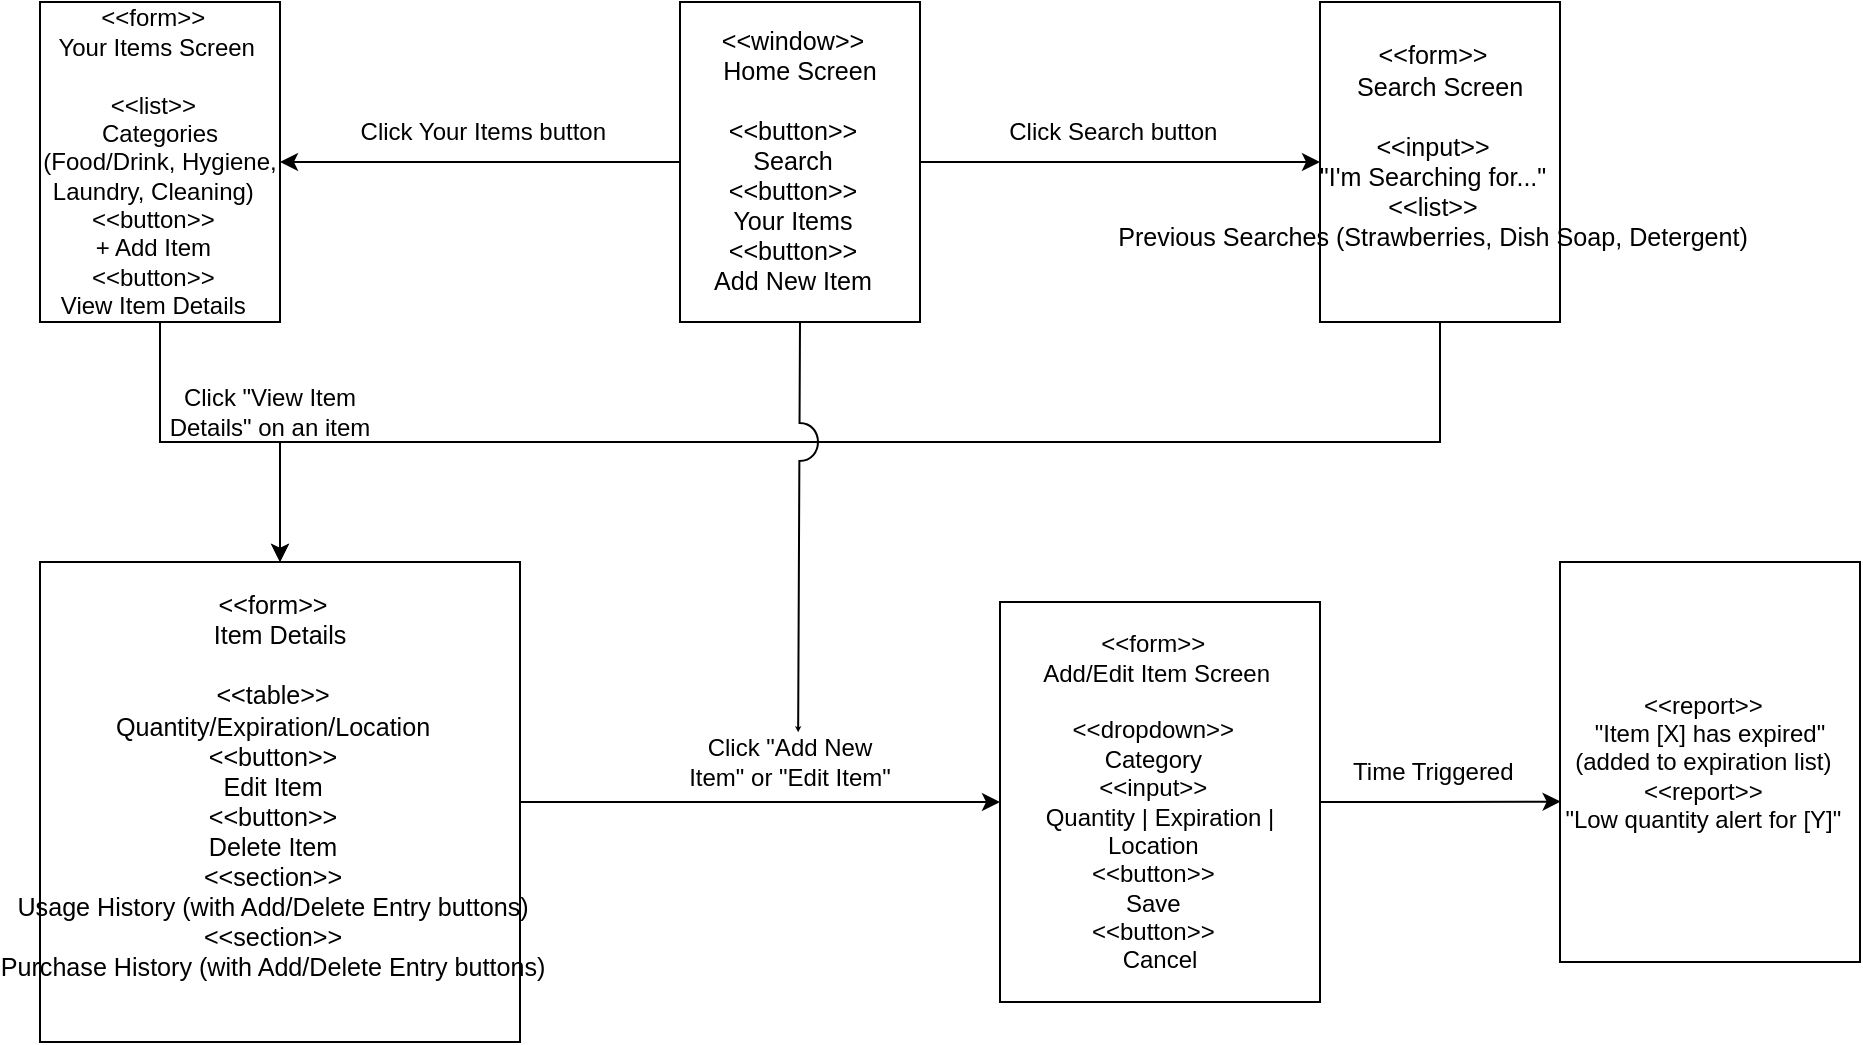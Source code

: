 <mxfile version="26.1.0">
  <diagram name="Page-1" id="hxVAqwwzsT_tMbgGRzhJ">
    <mxGraphModel dx="1965" dy="823" grid="1" gridSize="10" guides="1" tooltips="1" connect="1" arrows="1" fold="1" page="1" pageScale="1" pageWidth="850" pageHeight="1100" math="0" shadow="0">
      <root>
        <mxCell id="0" />
        <mxCell id="1" parent="0" />
        <mxCell id="U5PggvFnBhWdndm3iS-v-8" style="edgeStyle=orthogonalEdgeStyle;rounded=0;orthogonalLoop=1;jettySize=auto;html=1;exitX=1;exitY=0.5;exitDx=0;exitDy=0;entryX=0;entryY=0.5;entryDx=0;entryDy=0;" edge="1" parent="1" source="U5PggvFnBhWdndm3iS-v-2" target="U5PggvFnBhWdndm3iS-v-3">
          <mxGeometry relative="1" as="geometry" />
        </mxCell>
        <mxCell id="U5PggvFnBhWdndm3iS-v-12" style="edgeStyle=orthogonalEdgeStyle;rounded=0;orthogonalLoop=1;jettySize=auto;html=1;exitX=0;exitY=0.5;exitDx=0;exitDy=0;entryX=1;entryY=0.5;entryDx=0;entryDy=0;" edge="1" parent="1" source="U5PggvFnBhWdndm3iS-v-2" target="U5PggvFnBhWdndm3iS-v-4">
          <mxGeometry relative="1" as="geometry" />
        </mxCell>
        <mxCell id="U5PggvFnBhWdndm3iS-v-2" value="&lt;pre style=&quot;font-family: var(--ds-font-family-code); overflow: auto; padding: calc(var(--ds-md-zoom)*8px)calc(var(--ds-md-zoom)*12px); text-wrap-mode: wrap; word-break: break-all; font-size: 12.573px; margin-top: 0px !important; margin-bottom: 0px !important;&quot;&gt;&lt;span&gt;&lt;font style=&quot;color: rgb(0, 0, 0);&quot;&gt;&amp;lt;&amp;lt;window&amp;gt;&amp;gt;  &lt;br&gt;Home Screen&lt;/font&gt;&lt;/span&gt;&lt;/pre&gt;&lt;pre style=&quot;font-family: var(--ds-font-family-code); overflow: auto; padding: calc(var(--ds-md-zoom)*8px)calc(var(--ds-md-zoom)*12px); text-wrap-mode: wrap; word-break: break-all; font-size: 12.573px; margin-top: 0px !important; margin-bottom: 0px !important;&quot;&gt;&lt;span&gt;&lt;font style=&quot;color: rgb(0, 0, 0);&quot;&gt;  &lt;br&gt;&amp;lt;&amp;lt;button&amp;gt;&amp;gt;  &lt;br&gt;Search  &lt;br&gt;&amp;lt;&amp;lt;button&amp;gt;&amp;gt;  &lt;br&gt;Your Items  &lt;br&gt;&amp;lt;&amp;lt;button&amp;gt;&amp;gt;  &lt;br&gt;Add New Item  &lt;/font&gt;&lt;/span&gt;&lt;/pre&gt;" style="rounded=0;whiteSpace=wrap;html=1;align=center;" vertex="1" parent="1">
          <mxGeometry x="80" y="400" width="120" height="160" as="geometry" />
        </mxCell>
        <mxCell id="U5PggvFnBhWdndm3iS-v-32" style="edgeStyle=orthogonalEdgeStyle;rounded=0;orthogonalLoop=1;jettySize=auto;html=1;exitX=0.5;exitY=1;exitDx=0;exitDy=0;entryX=0.5;entryY=0;entryDx=0;entryDy=0;flowAnimation=0;jumpStyle=arc;jumpSize=10;" edge="1" parent="1" source="U5PggvFnBhWdndm3iS-v-3" target="U5PggvFnBhWdndm3iS-v-5">
          <mxGeometry relative="1" as="geometry" />
        </mxCell>
        <mxCell id="U5PggvFnBhWdndm3iS-v-3" value="&lt;pre style=&quot;font-family: var(--ds-font-family-code); overflow: auto; padding: calc(var(--ds-md-zoom)*8px)calc(var(--ds-md-zoom)*12px); text-wrap-mode: wrap; word-break: break-all; font-size: 12.573px; margin-top: 0px !important; margin-bottom: 0px !important;&quot;&gt;&lt;font&gt;&amp;lt;&amp;lt;form&amp;gt;&amp;gt;  &lt;br&gt;Search Screen&lt;/font&gt;&lt;/pre&gt;&lt;pre style=&quot;font-family: var(--ds-font-family-code); overflow: auto; padding: calc(var(--ds-md-zoom)*8px)calc(var(--ds-md-zoom)*12px); text-wrap-mode: wrap; word-break: break-all; font-size: 12.573px; margin-top: 0px !important; margin-bottom: 0px !important;&quot;&gt;&lt;font&gt;  &lt;br&gt;&amp;lt;&amp;lt;input&amp;gt;&amp;gt;  &lt;br&gt;&quot;I&#39;m Searching for...&quot;  &lt;br&gt;&amp;lt;&amp;lt;list&amp;gt;&amp;gt;  &lt;br&gt;Previous Searches (Strawberries, Dish Soap, Detergent)  &lt;br&gt;&lt;/font&gt;&lt;/pre&gt;&lt;div&gt;&lt;br&gt;&lt;/div&gt;" style="rounded=0;whiteSpace=wrap;html=1;align=center;" vertex="1" parent="1">
          <mxGeometry x="400" y="400" width="120" height="160" as="geometry" />
        </mxCell>
        <mxCell id="U5PggvFnBhWdndm3iS-v-19" style="edgeStyle=orthogonalEdgeStyle;rounded=0;orthogonalLoop=1;jettySize=auto;html=1;exitX=0.5;exitY=1;exitDx=0;exitDy=0;" edge="1" parent="1" source="U5PggvFnBhWdndm3iS-v-4" target="U5PggvFnBhWdndm3iS-v-5">
          <mxGeometry relative="1" as="geometry" />
        </mxCell>
        <mxCell id="U5PggvFnBhWdndm3iS-v-4" value="&lt;div&gt;&amp;lt;&amp;lt;form&amp;gt;&amp;gt;&amp;nbsp;&amp;nbsp;&lt;/div&gt;&lt;div&gt;Your Items Screen&amp;nbsp;&lt;/div&gt;&lt;div&gt;&amp;nbsp;&lt;/div&gt;&lt;div&gt;&amp;lt;&amp;lt;list&amp;gt;&amp;gt;&amp;nbsp;&amp;nbsp;&lt;/div&gt;&lt;div&gt;Categories (Food/Drink, Hygiene, Laundry, Cleaning)&amp;nbsp;&amp;nbsp;&lt;/div&gt;&lt;div&gt;&amp;lt;&amp;lt;button&amp;gt;&amp;gt;&amp;nbsp;&amp;nbsp;&lt;/div&gt;&lt;div&gt;+ Add Item&amp;nbsp;&amp;nbsp;&lt;/div&gt;&lt;div&gt;&amp;lt;&amp;lt;button&amp;gt;&amp;gt;&amp;nbsp;&amp;nbsp;&lt;/div&gt;&lt;div&gt;View Item Details&amp;nbsp;&amp;nbsp;&lt;/div&gt;" style="rounded=0;whiteSpace=wrap;html=1;" vertex="1" parent="1">
          <mxGeometry x="-240" y="400" width="120" height="160" as="geometry" />
        </mxCell>
        <mxCell id="U5PggvFnBhWdndm3iS-v-5" value="&lt;pre style=&quot;font-family: var(--ds-font-family-code); overflow: auto; padding: calc(var(--ds-md-zoom)*8px)calc(var(--ds-md-zoom)*12px); text-wrap-mode: wrap; word-break: break-all; font-size: 12.573px; margin-top: 0px !important; margin-bottom: 0px !important;&quot;&gt;&lt;font&gt;&amp;lt;&amp;lt;form&amp;gt;&amp;gt;  &lt;br&gt;Item Details&lt;/font&gt;&lt;/pre&gt;&lt;pre style=&quot;font-family: var(--ds-font-family-code); overflow: auto; padding: calc(var(--ds-md-zoom)*8px)calc(var(--ds-md-zoom)*12px); text-wrap-mode: wrap; word-break: break-all; font-size: 12.573px; margin-top: 0px !important; margin-bottom: 0px !important;&quot;&gt;&lt;font&gt;  &lt;br&gt;&amp;lt;&amp;lt;table&amp;gt;&amp;gt;  &lt;br&gt;Quantity/Expiration/Location  &lt;br&gt;&amp;lt;&amp;lt;button&amp;gt;&amp;gt;  &lt;br&gt;Edit Item  &lt;br&gt;&amp;lt;&amp;lt;button&amp;gt;&amp;gt;  &lt;br&gt;Delete Item  &lt;br&gt;&amp;lt;&amp;lt;section&amp;gt;&amp;gt;  &lt;br&gt;Usage History (with Add/Delete Entry buttons)  &lt;br&gt;&amp;lt;&amp;lt;section&amp;gt;&amp;gt;  &lt;br&gt;Purchase History (with Add/Delete Entry buttons)  &lt;br&gt;&lt;/font&gt;&lt;/pre&gt;&lt;div&gt;&lt;br&gt;&lt;/div&gt;" style="rounded=0;whiteSpace=wrap;html=1;align=center;" vertex="1" parent="1">
          <mxGeometry x="-240" y="680" width="240" height="240" as="geometry" />
        </mxCell>
        <mxCell id="U5PggvFnBhWdndm3iS-v-6" value="&lt;div&gt;&lt;span style=&quot;background-color: transparent; color: light-dark(rgb(0, 0, 0), rgb(255, 255, 255));&quot;&gt;&amp;lt;&amp;lt;form&amp;gt;&amp;gt;&amp;nbsp;&amp;nbsp;&lt;/span&gt;&lt;/div&gt;&lt;div&gt;Add/Edit Item Screen&amp;nbsp;&lt;/div&gt;&lt;div&gt;&amp;nbsp;&lt;/div&gt;&lt;div&gt;&amp;lt;&amp;lt;dropdown&amp;gt;&amp;gt;&amp;nbsp;&amp;nbsp;&lt;/div&gt;&lt;div&gt;Category&amp;nbsp;&amp;nbsp;&lt;/div&gt;&lt;div&gt;&amp;lt;&amp;lt;input&amp;gt;&amp;gt;&amp;nbsp;&amp;nbsp;&lt;/div&gt;&lt;div&gt;Quantity | Expiration | Location&amp;nbsp;&amp;nbsp;&lt;/div&gt;&lt;div&gt;&amp;lt;&amp;lt;button&amp;gt;&amp;gt;&amp;nbsp;&amp;nbsp;&lt;/div&gt;&lt;div&gt;Save&amp;nbsp;&amp;nbsp;&lt;/div&gt;&lt;div&gt;&amp;lt;&amp;lt;button&amp;gt;&amp;gt;&amp;nbsp;&amp;nbsp;&lt;/div&gt;&lt;div&gt;Cancel&lt;/div&gt;" style="rounded=0;whiteSpace=wrap;html=1;" vertex="1" parent="1">
          <mxGeometry x="240" y="700" width="160" height="200" as="geometry" />
        </mxCell>
        <mxCell id="U5PggvFnBhWdndm3iS-v-9" value="&lt;pre style=&quot;font-family: var(--ds-font-family-code); overflow: auto; padding: calc(var(--ds-md-zoom)*8px)calc(var(--ds-md-zoom)*12px); text-wrap-mode: wrap; word-break: break-all; font-size: 12.573px; text-align: start; margin-top: 0px !important; margin-bottom: 0px !important;&quot;&gt;&lt;br&gt;&lt;/pre&gt;" style="text;html=1;align=center;verticalAlign=middle;resizable=0;points=[];autosize=1;strokeColor=none;fillColor=none;" vertex="1" parent="1">
          <mxGeometry x="290" y="405" width="20" height="30" as="geometry" />
        </mxCell>
        <mxCell id="U5PggvFnBhWdndm3iS-v-11" value="&lt;div&gt;Click Search button&amp;nbsp;&amp;nbsp;&lt;/div&gt;" style="text;html=1;align=center;verticalAlign=middle;whiteSpace=wrap;rounded=0;" vertex="1" parent="1">
          <mxGeometry x="150" y="450" width="300" height="30" as="geometry" />
        </mxCell>
        <mxCell id="U5PggvFnBhWdndm3iS-v-13" value="&lt;div&gt;Click Your Items button&amp;nbsp;&amp;nbsp;&lt;/div&gt;" style="text;html=1;align=center;verticalAlign=middle;whiteSpace=wrap;rounded=0;" vertex="1" parent="1">
          <mxGeometry x="-100" y="450" width="170" height="30" as="geometry" />
        </mxCell>
        <mxCell id="U5PggvFnBhWdndm3iS-v-17" value="Click &quot;View Item Details&quot; on an item" style="text;html=1;align=center;verticalAlign=middle;whiteSpace=wrap;rounded=0;" vertex="1" parent="1">
          <mxGeometry x="-180" y="580" width="110" height="50" as="geometry" />
        </mxCell>
        <mxCell id="U5PggvFnBhWdndm3iS-v-20" style="edgeStyle=orthogonalEdgeStyle;rounded=0;orthogonalLoop=1;jettySize=auto;html=1;exitX=1;exitY=0.5;exitDx=0;exitDy=0;entryX=0;entryY=0.5;entryDx=0;entryDy=0;" edge="1" parent="1" source="U5PggvFnBhWdndm3iS-v-5" target="U5PggvFnBhWdndm3iS-v-6">
          <mxGeometry relative="1" as="geometry">
            <mxPoint x="220" y="800" as="targetPoint" />
          </mxGeometry>
        </mxCell>
        <mxCell id="U5PggvFnBhWdndm3iS-v-23" value="Click &quot;Add New Item&quot; or &quot;Edit Item&quot;" style="text;html=1;align=center;verticalAlign=middle;whiteSpace=wrap;rounded=0;" vertex="1" parent="1">
          <mxGeometry x="80" y="765" width="110" height="30" as="geometry" />
        </mxCell>
        <mxCell id="U5PggvFnBhWdndm3iS-v-24" style="edgeStyle=orthogonalEdgeStyle;rounded=0;orthogonalLoop=1;jettySize=auto;html=1;exitX=0.5;exitY=1;exitDx=0;exitDy=0;entryX=0.537;entryY=0.006;entryDx=0;entryDy=0;entryPerimeter=0;jumpStyle=arc;jumpSize=19;strokeColor=default;endSize=0;" edge="1" parent="1" source="U5PggvFnBhWdndm3iS-v-2" target="U5PggvFnBhWdndm3iS-v-23">
          <mxGeometry relative="1" as="geometry">
            <Array as="points">
              <mxPoint x="140" y="650" />
              <mxPoint x="139" y="650" />
            </Array>
          </mxGeometry>
        </mxCell>
        <mxCell id="U5PggvFnBhWdndm3iS-v-25" value="&lt;div&gt;&lt;span style=&quot;background-color: transparent; color: light-dark(rgb(0, 0, 0), rgb(255, 255, 255));&quot;&gt;&amp;lt;&amp;lt;report&amp;gt;&amp;gt;&amp;nbsp;&amp;nbsp;&lt;/span&gt;&lt;/div&gt;&lt;div&gt;&quot;Item [X] has expired&quot; (added to expiration list)&amp;nbsp;&amp;nbsp;&lt;/div&gt;&lt;div&gt;&amp;lt;&amp;lt;report&amp;gt;&amp;gt;&amp;nbsp;&amp;nbsp;&lt;/div&gt;&lt;div&gt;&quot;Low quantity alert for [Y]&quot;&amp;nbsp;&amp;nbsp;&lt;/div&gt;" style="rounded=0;whiteSpace=wrap;html=1;" vertex="1" parent="1">
          <mxGeometry x="520" y="680" width="150" height="200" as="geometry" />
        </mxCell>
        <mxCell id="U5PggvFnBhWdndm3iS-v-26" style="edgeStyle=orthogonalEdgeStyle;rounded=0;orthogonalLoop=1;jettySize=auto;html=1;entryX=0.002;entryY=0.599;entryDx=0;entryDy=0;entryPerimeter=0;" edge="1" parent="1" source="U5PggvFnBhWdndm3iS-v-6" target="U5PggvFnBhWdndm3iS-v-25">
          <mxGeometry relative="1" as="geometry" />
        </mxCell>
        <mxCell id="U5PggvFnBhWdndm3iS-v-27" value="&lt;div&gt;Time Triggered&amp;nbsp;&amp;nbsp;&lt;/div&gt;" style="text;html=1;align=center;verticalAlign=middle;whiteSpace=wrap;rounded=0;" vertex="1" parent="1">
          <mxGeometry x="400" y="770" width="120" height="30" as="geometry" />
        </mxCell>
      </root>
    </mxGraphModel>
  </diagram>
</mxfile>
